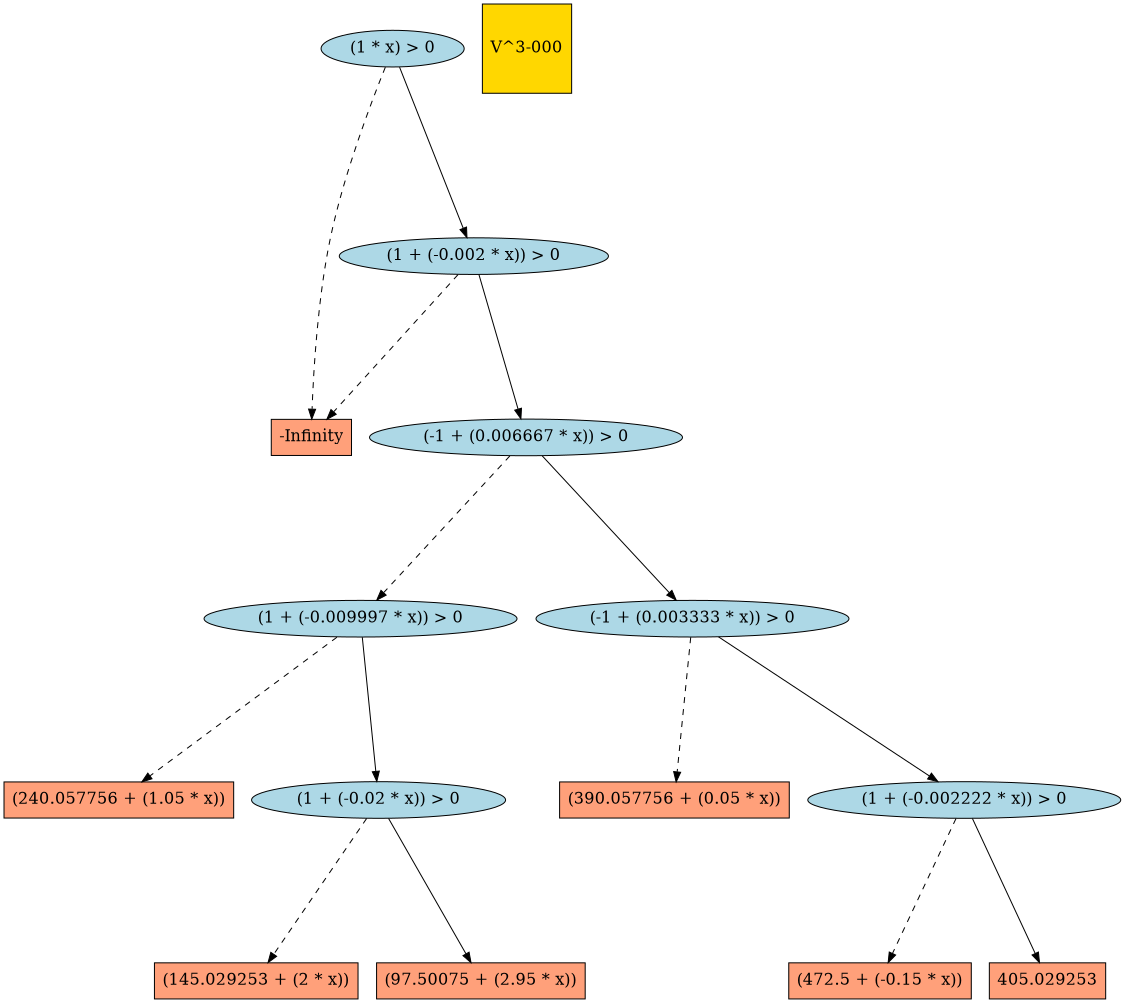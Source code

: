 digraph G { 
graph [ fontname = "Helvetica",fontsize="16",ratio = "auto",
        size="7.5,10",ranksep="2.00" ];
node [fontsize="16"];
"830" [label="(240.057756 + (1.05 * x))",fillcolor=lightsalmon,color=black,shape=box,style=filled];
"831" [label="(145.029253 + (2 * x))",fillcolor=lightsalmon,color=black,shape=box,style=filled];
"1850" [label="(1 * x) > 0",fillcolor=lightblue,color=black,shape=ellipse,style=filled];
"952" [label="(97.50075 + (2.95 * x))",fillcolor=lightsalmon,color=black,shape=box,style=filled];
"1073" [label="(1 + (-0.009997 * x)) > 0",fillcolor=lightblue,color=black,shape=ellipse,style=filled];
"1072" [label="(1 + (-0.02 * x)) > 0",fillcolor=lightblue,color=black,shape=ellipse,style=filled];
"1653" [label="(472.5 + (-0.15 * x))",fillcolor=lightsalmon,color=black,shape=box,style=filled];
"4" [label="-Infinity",fillcolor=lightsalmon,color=black,shape=box,style=filled];
"1542" [label="405.029253",fillcolor=lightsalmon,color=black,shape=box,style=filled];
"1849" [label="(1 + (-0.002 * x)) > 0",fillcolor=lightblue,color=black,shape=ellipse,style=filled];
"1847" [label="(-1 + (0.003333 * x)) > 0",fillcolor=lightblue,color=black,shape=ellipse,style=filled];
"_temp_" [label="V^3-000",fillcolor=gold1,color=black,shape=square,style=filled];
"1848" [label="(-1 + (0.006667 * x)) > 0",fillcolor=lightblue,color=black,shape=ellipse,style=filled];
"1332" [label="(390.057756 + (0.05 * x))",fillcolor=lightsalmon,color=black,shape=box,style=filled];
"1846" [label="(1 + (-0.002222 * x)) > 0",fillcolor=lightblue,color=black,shape=ellipse,style=filled];
"1850" -> "4" [color=black,style=dashed];
"1850" -> "1849" [color=black,style=solid];
"1073" -> "830" [color=black,style=dashed];
"1073" -> "1072" [color=black,style=solid];
"1072" -> "831" [color=black,style=dashed];
"1072" -> "952" [color=black,style=solid];
"1849" -> "4" [color=black,style=dashed];
"1849" -> "1848" [color=black,style=solid];
"1847" -> "1332" [color=black,style=dashed];
"1847" -> "1846" [color=black,style=solid];
"1848" -> "1847" [color=black,style=solid];
"1848" -> "1073" [color=black,style=dashed];
"1846" -> "1653" [color=black,style=dashed];
"1846" -> "1542" [color=black,style=solid];
}
